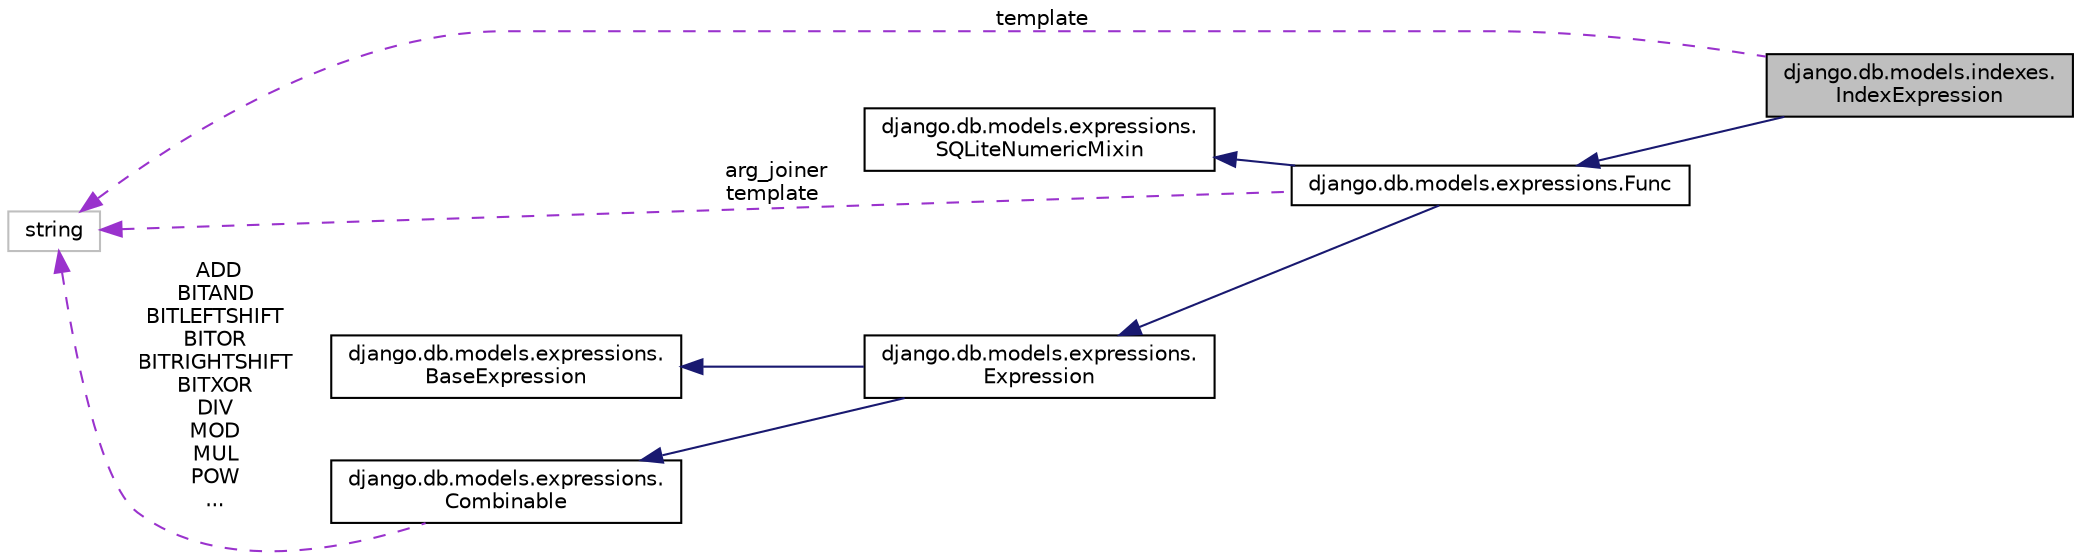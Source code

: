 digraph "django.db.models.indexes.IndexExpression"
{
 // LATEX_PDF_SIZE
  edge [fontname="Helvetica",fontsize="10",labelfontname="Helvetica",labelfontsize="10"];
  node [fontname="Helvetica",fontsize="10",shape=record];
  rankdir="LR";
  Node1 [label="django.db.models.indexes.\lIndexExpression",height=0.2,width=0.4,color="black", fillcolor="grey75", style="filled", fontcolor="black",tooltip=" "];
  Node2 -> Node1 [dir="back",color="midnightblue",fontsize="10",style="solid",fontname="Helvetica"];
  Node2 [label="django.db.models.expressions.Func",height=0.2,width=0.4,color="black", fillcolor="white", style="filled",URL="$classdjango_1_1db_1_1models_1_1expressions_1_1_func.html",tooltip=" "];
  Node3 -> Node2 [dir="back",color="midnightblue",fontsize="10",style="solid",fontname="Helvetica"];
  Node3 [label="django.db.models.expressions.\lSQLiteNumericMixin",height=0.2,width=0.4,color="black", fillcolor="white", style="filled",URL="$classdjango_1_1db_1_1models_1_1expressions_1_1_s_q_lite_numeric_mixin.html",tooltip=" "];
  Node4 -> Node2 [dir="back",color="midnightblue",fontsize="10",style="solid",fontname="Helvetica"];
  Node4 [label="django.db.models.expressions.\lExpression",height=0.2,width=0.4,color="black", fillcolor="white", style="filled",URL="$classdjango_1_1db_1_1models_1_1expressions_1_1_expression.html",tooltip=" "];
  Node5 -> Node4 [dir="back",color="midnightblue",fontsize="10",style="solid",fontname="Helvetica"];
  Node5 [label="django.db.models.expressions.\lBaseExpression",height=0.2,width=0.4,color="black", fillcolor="white", style="filled",URL="$classdjango_1_1db_1_1models_1_1expressions_1_1_base_expression.html",tooltip=" "];
  Node6 -> Node4 [dir="back",color="midnightblue",fontsize="10",style="solid",fontname="Helvetica"];
  Node6 [label="django.db.models.expressions.\lCombinable",height=0.2,width=0.4,color="black", fillcolor="white", style="filled",URL="$classdjango_1_1db_1_1models_1_1expressions_1_1_combinable.html",tooltip=" "];
  Node7 -> Node6 [dir="back",color="darkorchid3",fontsize="10",style="dashed",label=" ADD\nBITAND\nBITLEFTSHIFT\nBITOR\nBITRIGHTSHIFT\nBITXOR\nDIV\nMOD\nMUL\nPOW\n..." ,fontname="Helvetica"];
  Node7 [label="string",height=0.2,width=0.4,color="grey75", fillcolor="white", style="filled",tooltip=" "];
  Node7 -> Node2 [dir="back",color="darkorchid3",fontsize="10",style="dashed",label=" arg_joiner\ntemplate" ,fontname="Helvetica"];
  Node7 -> Node1 [dir="back",color="darkorchid3",fontsize="10",style="dashed",label=" template" ,fontname="Helvetica"];
}
